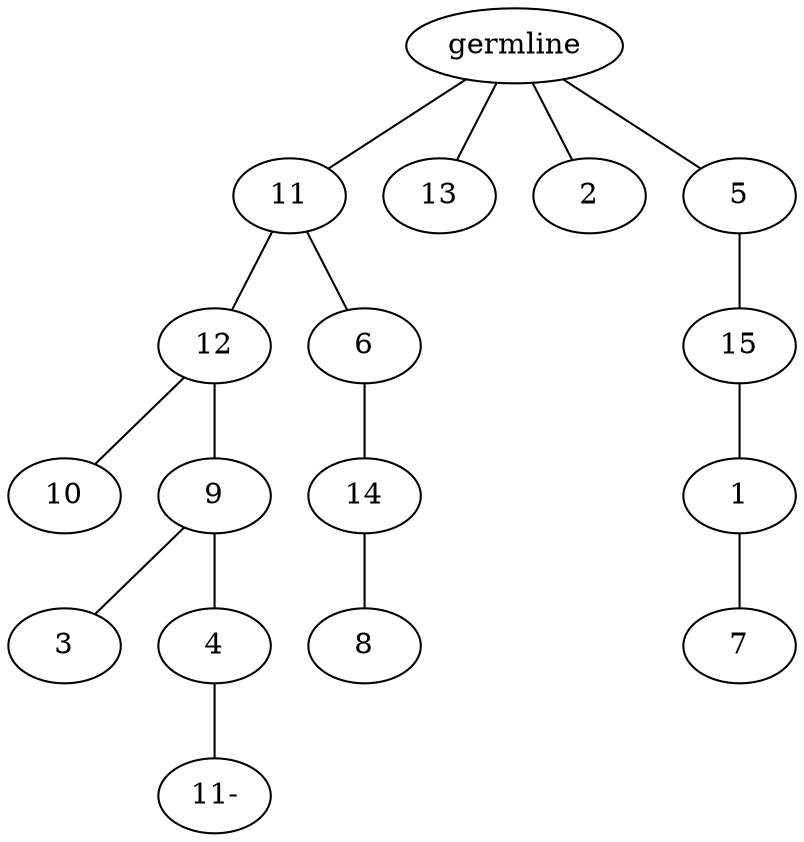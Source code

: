 graph tree {
    "140163277043888" [label="germline"];
    "140163276646336" [label="11"];
    "140163276646768" [label="12"];
    "140163276644464" [label="10"];
    "140163276647920" [label="9"];
    "140163276646288" [label="3"];
    "140163276648208" [label="4"];
    "140163276645424" [label="11-"];
    "140163276647056" [label="6"];
    "140163276645376" [label="14"];
    "140163277274080" [label="8"];
    "140163276645184" [label="13"];
    "140163276645568" [label="2"];
    "140163276646720" [label="5"];
    "140163276647104" [label="15"];
    "140163277273984" [label="1"];
    "140163277272448" [label="7"];
    "140163277043888" -- "140163276646336";
    "140163277043888" -- "140163276645184";
    "140163277043888" -- "140163276645568";
    "140163277043888" -- "140163276646720";
    "140163276646336" -- "140163276646768";
    "140163276646336" -- "140163276647056";
    "140163276646768" -- "140163276644464";
    "140163276646768" -- "140163276647920";
    "140163276647920" -- "140163276646288";
    "140163276647920" -- "140163276648208";
    "140163276648208" -- "140163276645424";
    "140163276647056" -- "140163276645376";
    "140163276645376" -- "140163277274080";
    "140163276646720" -- "140163276647104";
    "140163276647104" -- "140163277273984";
    "140163277273984" -- "140163277272448";
}
